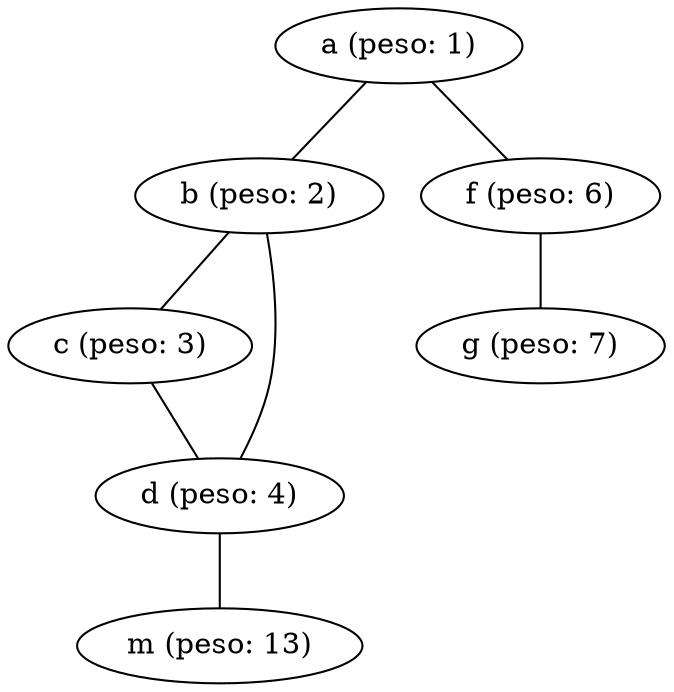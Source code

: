 graph G {
    a [label="a (peso: 1)"];
    b [label="b (peso: 2)"];
    c [label="c (peso: 3)"];
    d [label="d (peso: 4)"];
    f [label="f (peso: 6)"];
    m [label="m (peso: 13)"];
    g [label="g (peso: 7)"];
    a -- b;
    b -- c;
    b -- d;
    a -- f;
    c -- d;
    d -- m;
    f -- g;
}